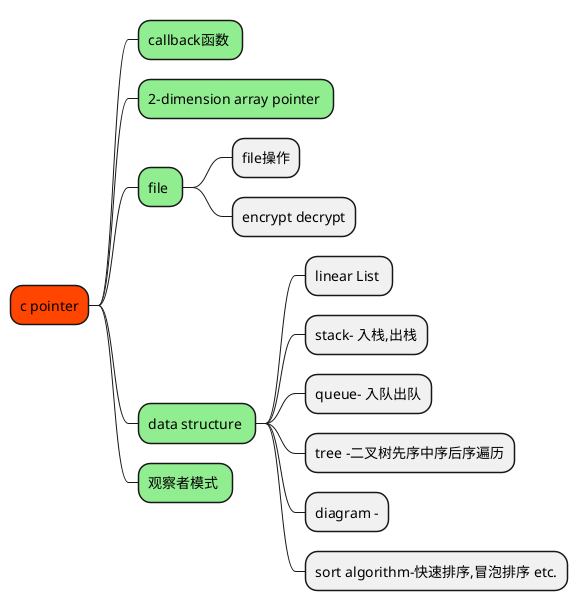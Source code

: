 @startmindmap mind
<style>
mindmapDiagram {
  .green {
    BackgroundColor lightgreen
  }
}
</style>
*[#OrangeRed] c pointer
** callback函数 <<green>>
** 2-dimension array pointer <<green>>
** file <<green>>
*** file操作
*** encrypt decrypt
** data structure <<green>>
*** linear List 
*** stack- 入栈,出栈
*** queue- 入队出队
*** tree -二叉树先序中序后序遍历
*** diagram -
*** sort algorithm-快速排序,冒泡排序 etc.
** 观察者模式 <<green>>
@endmindmap